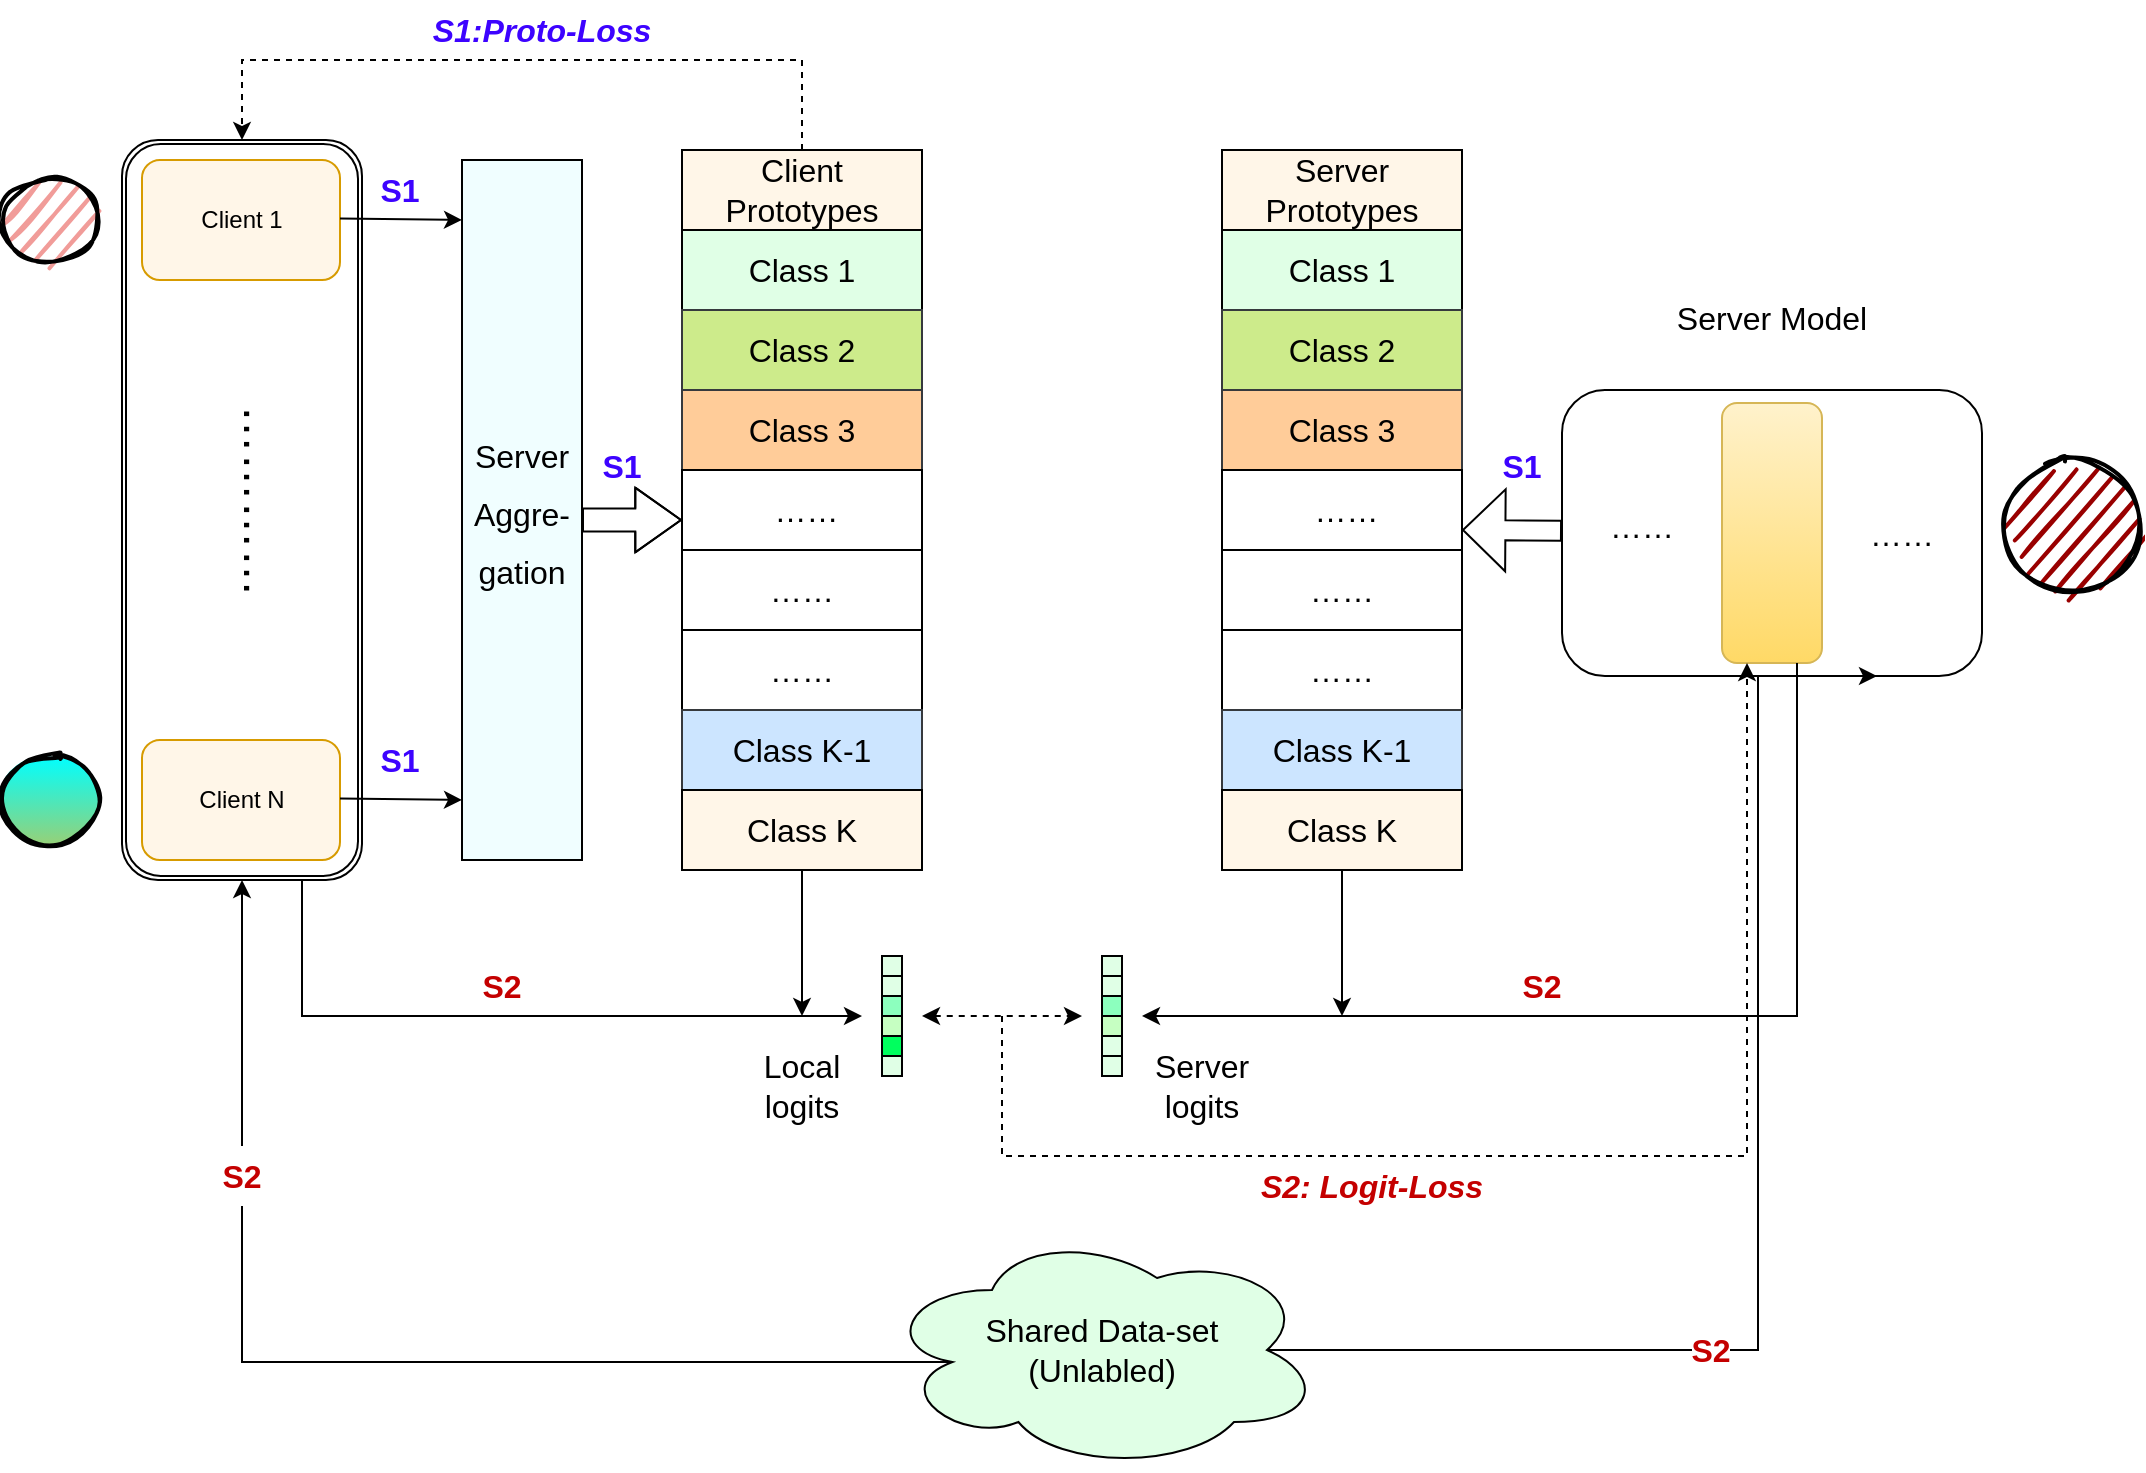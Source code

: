 <mxfile version="18.1.2" type="github"><diagram id="FthiqLE9ZK1Kx-LcXXlY" name="Page-1"><mxGraphModel dx="1420" dy="840" grid="1" gridSize="10" guides="1" tooltips="1" connect="1" arrows="1" fold="1" page="1" pageScale="1" pageWidth="1169" pageHeight="1654" math="0" shadow="0"><root><mxCell id="0"/><mxCell id="1" parent="0"/><mxCell id="91Z8wUPwySo1Unr-oXg9-57" value="" style="shape=ext;double=1;rounded=1;whiteSpace=wrap;html=1;fontSize=16;" parent="1" vertex="1"><mxGeometry x="130" y="222" width="120" height="370" as="geometry"/></mxCell><mxCell id="91Z8wUPwySo1Unr-oXg9-7" value="" style="rounded=1;whiteSpace=wrap;html=1;rotation=0;fillColor=#FFF6E8;strokeColor=#d79b00;" parent="1" vertex="1"><mxGeometry x="140" y="232" width="99" height="60" as="geometry"/></mxCell><mxCell id="91Z8wUPwySo1Unr-oXg9-10" value="…………" style="text;html=1;strokeColor=none;fillColor=none;align=center;verticalAlign=middle;whiteSpace=wrap;rounded=0;rotation=90;fontSize=24;" parent="1" vertex="1"><mxGeometry x="117.5" y="387" width="163" height="30" as="geometry"/></mxCell><mxCell id="91Z8wUPwySo1Unr-oXg9-11" value="" style="rounded=1;whiteSpace=wrap;html=1;fillColor=#FFF6E8;strokeColor=#d79b00;" parent="1" vertex="1"><mxGeometry x="140" y="522" width="99" height="60" as="geometry"/></mxCell><mxCell id="91Z8wUPwySo1Unr-oXg9-21" value="Client 1" style="text;html=1;strokeColor=none;fillColor=none;align=center;verticalAlign=middle;whiteSpace=wrap;rounded=0;" parent="1" vertex="1"><mxGeometry x="159.5" y="247" width="60" height="30" as="geometry"/></mxCell><mxCell id="91Z8wUPwySo1Unr-oXg9-23" value="Client N" style="text;html=1;strokeColor=none;fillColor=none;align=center;verticalAlign=middle;whiteSpace=wrap;rounded=0;" parent="1" vertex="1"><mxGeometry x="159.5" y="537" width="60" height="30" as="geometry"/></mxCell><mxCell id="91Z8wUPwySo1Unr-oXg9-25" value="" style="endArrow=classic;html=1;rounded=0;" parent="1" edge="1"><mxGeometry width="50" height="50" relative="1" as="geometry"><mxPoint x="239" y="261.29" as="sourcePoint"/><mxPoint x="300" y="262" as="targetPoint"/></mxGeometry></mxCell><mxCell id="91Z8wUPwySo1Unr-oXg9-27" value="" style="endArrow=classic;html=1;rounded=0;" parent="1" edge="1"><mxGeometry width="50" height="50" relative="1" as="geometry"><mxPoint x="239" y="551.29" as="sourcePoint"/><mxPoint x="300" y="552" as="targetPoint"/></mxGeometry></mxCell><mxCell id="91Z8wUPwySo1Unr-oXg9-29" value="" style="ellipse;whiteSpace=wrap;html=1;strokeWidth=2;fillWeight=2;hachureGap=8;fillColor=#F19C99;fillStyle=dots;sketch=1;" parent="1" vertex="1"><mxGeometry x="70" y="240.5" width="47.5" height="43" as="geometry"/></mxCell><mxCell id="91Z8wUPwySo1Unr-oXg9-30" value="" style="ellipse;whiteSpace=wrap;html=1;strokeWidth=2;fillWeight=2;hachureGap=8;fillColor=#00FFFF;fillStyle=dots;sketch=1;gradientColor=#97d077;strokeColor=#000000;" parent="1" vertex="1"><mxGeometry x="70" y="530.5" width="47.5" height="43" as="geometry"/></mxCell><mxCell id="91Z8wUPwySo1Unr-oXg9-31" value="&lt;font style=&quot;font-size: 16px;&quot;&gt;Server&lt;br&gt;Aggre-gation&lt;/font&gt;" style="rounded=0;whiteSpace=wrap;html=1;fontSize=24;strokeColor=#000000;fillColor=#F0FEFF;" parent="1" vertex="1"><mxGeometry x="300" y="232" width="60" height="350" as="geometry"/></mxCell><mxCell id="91Z8wUPwySo1Unr-oXg9-33" value="" style="shape=flexArrow;endArrow=classic;html=1;rounded=0;fontSize=16;width=11.429;endSize=7.286;" parent="1" edge="1"><mxGeometry width="50" height="50" relative="1" as="geometry"><mxPoint x="360" y="412" as="sourcePoint"/><mxPoint x="410" y="412" as="targetPoint"/><Array as="points"><mxPoint x="380" y="412"/></Array></mxGeometry></mxCell><mxCell id="91Z8wUPwySo1Unr-oXg9-42" value="Client Prototypes" style="rounded=0;whiteSpace=wrap;html=1;fontSize=16;strokeColor=#000000;fillColor=#FFF6E8;" parent="1" vertex="1"><mxGeometry x="410" y="227" width="120" height="40" as="geometry"/></mxCell><mxCell id="91Z8wUPwySo1Unr-oXg9-45" value="Global Prototypes" style="rounded=0;whiteSpace=wrap;html=1;fontSize=16;strokeColor=#000000;fillColor=#FFF6E8;" parent="1" vertex="1"><mxGeometry x="410" y="267" width="120" height="40" as="geometry"/></mxCell><mxCell id="91Z8wUPwySo1Unr-oXg9-46" value="Class 1" style="rounded=0;whiteSpace=wrap;html=1;fontSize=16;strokeColor=#000000;fillColor=#E0FFE6;" parent="1" vertex="1"><mxGeometry x="410" y="267" width="120" height="40" as="geometry"/></mxCell><mxCell id="91Z8wUPwySo1Unr-oXg9-47" value="Class 2" style="rounded=0;whiteSpace=wrap;html=1;fontSize=16;strokeColor=#36393d;fillColor=#cdeb8b;" parent="1" vertex="1"><mxGeometry x="410" y="307" width="120" height="40" as="geometry"/></mxCell><mxCell id="91Z8wUPwySo1Unr-oXg9-48" value="Class 3" style="rounded=0;whiteSpace=wrap;html=1;fontSize=16;strokeColor=#36393d;fillColor=#ffcc99;" parent="1" vertex="1"><mxGeometry x="410" y="347" width="120" height="40" as="geometry"/></mxCell><mxCell id="91Z8wUPwySo1Unr-oXg9-49" value="&amp;nbsp;……" style="rounded=0;whiteSpace=wrap;html=1;fontSize=16;" parent="1" vertex="1"><mxGeometry x="410" y="387" width="120" height="40" as="geometry"/></mxCell><mxCell id="91Z8wUPwySo1Unr-oXg9-50" value="……" style="rounded=0;whiteSpace=wrap;html=1;fontSize=16;" parent="1" vertex="1"><mxGeometry x="410" y="427" width="120" height="40" as="geometry"/></mxCell><mxCell id="91Z8wUPwySo1Unr-oXg9-51" value="……" style="rounded=0;whiteSpace=wrap;html=1;fontSize=16;" parent="1" vertex="1"><mxGeometry x="410" y="467" width="120" height="40" as="geometry"/></mxCell><mxCell id="91Z8wUPwySo1Unr-oXg9-52" value="Class K-1" style="rounded=0;whiteSpace=wrap;html=1;fontSize=16;strokeColor=#36393d;fillColor=#cce5ff;" parent="1" vertex="1"><mxGeometry x="410" y="507" width="120" height="40" as="geometry"/></mxCell><mxCell id="91Z8wUPwySo1Unr-oXg9-53" value="Class K" style="rounded=0;whiteSpace=wrap;html=1;fontSize=16;strokeColor=#000000;fillColor=#FFF6E8;" parent="1" vertex="1"><mxGeometry x="410" y="547" width="120" height="40" as="geometry"/></mxCell><mxCell id="91Z8wUPwySo1Unr-oXg9-54" value="Shared Data-set&lt;br&gt;(Unlabled)" style="ellipse;shape=cloud;whiteSpace=wrap;html=1;fontSize=16;strokeColor=#000000;fillColor=#E0FFE6;" parent="1" vertex="1"><mxGeometry x="510" y="767" width="220" height="120" as="geometry"/></mxCell><mxCell id="91Z8wUPwySo1Unr-oXg9-56" value="" style="edgeStyle=elbowEdgeStyle;elbow=vertical;endArrow=classic;html=1;rounded=0;fontSize=16;entryX=0.5;entryY=1;entryDx=0;entryDy=0;startArrow=none;" parent="1" source="91Z8wUPwySo1Unr-oXg9-221" target="91Z8wUPwySo1Unr-oXg9-57" edge="1"><mxGeometry width="50" height="50" relative="1" as="geometry"><mxPoint x="380" y="772" as="sourcePoint"/><mxPoint x="190" y="612" as="targetPoint"/><Array as="points"/></mxGeometry></mxCell><mxCell id="91Z8wUPwySo1Unr-oXg9-58" value="" style="edgeStyle=segmentEdgeStyle;endArrow=classic;html=1;rounded=0;fontSize=16;entryX=0.5;entryY=0;entryDx=0;entryDy=0;exitX=0.5;exitY=0;exitDx=0;exitDy=0;dashed=1;" parent="1" source="91Z8wUPwySo1Unr-oXg9-42" target="91Z8wUPwySo1Unr-oXg9-57" edge="1"><mxGeometry width="50" height="50" relative="1" as="geometry"><mxPoint x="440" y="222" as="sourcePoint"/><mxPoint x="490" y="172" as="targetPoint"/><Array as="points"><mxPoint x="470" y="182"/><mxPoint x="190" y="182"/></Array></mxGeometry></mxCell><mxCell id="91Z8wUPwySo1Unr-oXg9-59" value="&lt;i&gt;&lt;font color=&quot;#3d03ff&quot;&gt;&lt;b&gt;S1:Proto-Loss&lt;/b&gt;&lt;/font&gt;&lt;/i&gt;" style="text;html=1;strokeColor=none;fillColor=none;align=center;verticalAlign=middle;whiteSpace=wrap;rounded=0;fontSize=16;" parent="1" vertex="1"><mxGeometry x="270" y="152" width="140" height="30" as="geometry"/></mxCell><mxCell id="91Z8wUPwySo1Unr-oXg9-216" value="&lt;b&gt;&lt;font color=&quot;#3d03ff&quot;&gt;S1&lt;/font&gt;&lt;/b&gt;" style="text;html=1;strokeColor=none;fillColor=none;align=center;verticalAlign=middle;whiteSpace=wrap;rounded=0;fontFamily=Helvetica;fontSize=16;" parent="1" vertex="1"><mxGeometry x="239" y="232" width="60" height="30" as="geometry"/></mxCell><mxCell id="91Z8wUPwySo1Unr-oXg9-218" value="&lt;b&gt;&lt;font color=&quot;#3d03ff&quot;&gt;S1&lt;/font&gt;&lt;/b&gt;" style="text;html=1;strokeColor=none;fillColor=none;align=center;verticalAlign=middle;whiteSpace=wrap;rounded=0;fontFamily=Helvetica;fontSize=16;" parent="1" vertex="1"><mxGeometry x="239" y="517" width="60" height="30" as="geometry"/></mxCell><mxCell id="91Z8wUPwySo1Unr-oXg9-221" value="&lt;font color=&quot;#c40000&quot; style=&quot;line-height: 4; font-size: 16px;&quot;&gt;&lt;b style=&quot;&quot;&gt;S2&lt;/b&gt;&lt;/font&gt;" style="text;html=1;strokeColor=none;fillColor=none;align=center;verticalAlign=middle;whiteSpace=wrap;rounded=0;fontFamily=Helvetica;fontSize=16;" parent="1" vertex="1"><mxGeometry x="160" y="725" width="60" height="30" as="geometry"/></mxCell><mxCell id="91Z8wUPwySo1Unr-oXg9-222" value="" style="edgeStyle=elbowEdgeStyle;elbow=vertical;endArrow=none;html=1;rounded=0;fontSize=16;entryX=0.5;entryY=1;entryDx=0;entryDy=0;exitX=0.16;exitY=0.55;exitDx=0;exitDy=0;exitPerimeter=0;" parent="1" source="91Z8wUPwySo1Unr-oXg9-54" target="91Z8wUPwySo1Unr-oXg9-221" edge="1"><mxGeometry width="50" height="50" relative="1" as="geometry"><mxPoint x="380" y="772" as="sourcePoint"/><mxPoint x="190" y="592" as="targetPoint"/><Array as="points"><mxPoint x="360" y="833"/></Array></mxGeometry></mxCell><mxCell id="91Z8wUPwySo1Unr-oXg9-225" value="" style="rounded=1;whiteSpace=wrap;html=1;fontFamily=Helvetica;fontSize=16;" parent="1" vertex="1"><mxGeometry x="850" y="347" width="210" height="143" as="geometry"/></mxCell><mxCell id="91Z8wUPwySo1Unr-oXg9-226" value="Server Model" style="text;html=1;strokeColor=none;fillColor=none;align=center;verticalAlign=middle;whiteSpace=wrap;rounded=0;fontFamily=Helvetica;fontSize=16;" parent="1" vertex="1"><mxGeometry x="895" y="283.5" width="120" height="54" as="geometry"/></mxCell><mxCell id="91Z8wUPwySo1Unr-oXg9-227" value="" style="rounded=1;whiteSpace=wrap;html=1;fontFamily=Helvetica;fontSize=16;strokeColor=#d6b656;fillColor=#fff2cc;gradientColor=#ffd966;" parent="1" vertex="1"><mxGeometry x="930" y="353.5" width="50" height="130" as="geometry"/></mxCell><mxCell id="91Z8wUPwySo1Unr-oXg9-228" value="" style="edgeStyle=segmentEdgeStyle;endArrow=classic;html=1;rounded=0;fontFamily=Helvetica;fontSize=16;exitX=0.875;exitY=0.5;exitDx=0;exitDy=0;exitPerimeter=0;fontColor=#C40000;entryX=0.75;entryY=1;entryDx=0;entryDy=0;" parent="1" source="91Z8wUPwySo1Unr-oXg9-54" target="91Z8wUPwySo1Unr-oXg9-225" edge="1"><mxGeometry width="50" height="50" relative="1" as="geometry"><mxPoint x="600" y="480" as="sourcePoint"/><mxPoint x="980" y="450" as="targetPoint"/><Array as="points"><mxPoint x="948" y="827"/></Array></mxGeometry></mxCell><mxCell id="91Z8wUPwySo1Unr-oXg9-243" value="&lt;font color=&quot;#c40000&quot;&gt;S2&lt;/font&gt;" style="edgeLabel;html=1;align=center;verticalAlign=middle;resizable=0;points=[];fontSize=16;fontFamily=Helvetica;fontStyle=1" parent="91Z8wUPwySo1Unr-oXg9-228" vertex="1" connectable="0"><mxGeometry x="-0.339" y="5" relative="1" as="geometry"><mxPoint x="9" y="5" as="offset"/></mxGeometry></mxCell><mxCell id="91Z8wUPwySo1Unr-oXg9-229" value="……" style="text;html=1;strokeColor=none;fillColor=none;align=center;verticalAlign=middle;whiteSpace=wrap;rounded=0;fontFamily=Helvetica;fontSize=16;" parent="1" vertex="1"><mxGeometry x="860" y="400" width="60" height="30" as="geometry"/></mxCell><mxCell id="91Z8wUPwySo1Unr-oXg9-230" value="……" style="text;html=1;strokeColor=none;fillColor=none;align=center;verticalAlign=middle;whiteSpace=wrap;rounded=0;fontFamily=Helvetica;fontSize=16;" parent="1" vertex="1"><mxGeometry x="990" y="403.5" width="60" height="30" as="geometry"/></mxCell><mxCell id="91Z8wUPwySo1Unr-oXg9-249" value="" style="ellipse;whiteSpace=wrap;html=1;strokeWidth=2;fillWeight=2;hachureGap=8;fillColor=#990000;fillStyle=dots;sketch=1;fontFamily=Helvetica;fontSize=16;fontColor=#C40000;" parent="1" vertex="1"><mxGeometry x="1070" y="383" width="70" height="64" as="geometry"/></mxCell><mxCell id="91Z8wUPwySo1Unr-oXg9-253" value="" style="shape=flexArrow;endArrow=classic;html=1;rounded=0;fontFamily=Helvetica;fontSize=16;fontColor=#C40000;endWidth=30;endSize=6.733;" parent="1" edge="1"><mxGeometry width="50" height="50" relative="1" as="geometry"><mxPoint x="850" y="417.33" as="sourcePoint"/><mxPoint x="800" y="417" as="targetPoint"/></mxGeometry></mxCell><mxCell id="91Z8wUPwySo1Unr-oXg9-254" value="Server Prototypes" style="rounded=0;whiteSpace=wrap;html=1;fontSize=16;strokeColor=#000000;fillColor=#FFF6E8;" parent="1" vertex="1"><mxGeometry x="680" y="227" width="120" height="40" as="geometry"/></mxCell><mxCell id="91Z8wUPwySo1Unr-oXg9-255" value="Global Prototypes" style="rounded=0;whiteSpace=wrap;html=1;fontSize=16;strokeColor=#000000;fillColor=#FFF6E8;" parent="1" vertex="1"><mxGeometry x="680" y="267" width="120" height="40" as="geometry"/></mxCell><mxCell id="91Z8wUPwySo1Unr-oXg9-256" value="Class 1" style="rounded=0;whiteSpace=wrap;html=1;fontSize=16;strokeColor=#000000;fillColor=#E0FFE6;" parent="1" vertex="1"><mxGeometry x="680" y="267" width="120" height="40" as="geometry"/></mxCell><mxCell id="91Z8wUPwySo1Unr-oXg9-257" value="Class 2" style="rounded=0;whiteSpace=wrap;html=1;fontSize=16;strokeColor=#36393d;fillColor=#cdeb8b;" parent="1" vertex="1"><mxGeometry x="680" y="307" width="120" height="40" as="geometry"/></mxCell><mxCell id="91Z8wUPwySo1Unr-oXg9-258" value="Class 3" style="rounded=0;whiteSpace=wrap;html=1;fontSize=16;strokeColor=#36393d;fillColor=#ffcc99;" parent="1" vertex="1"><mxGeometry x="680" y="347" width="120" height="40" as="geometry"/></mxCell><mxCell id="91Z8wUPwySo1Unr-oXg9-259" value="&amp;nbsp;……" style="rounded=0;whiteSpace=wrap;html=1;fontSize=16;" parent="1" vertex="1"><mxGeometry x="680" y="387" width="120" height="40" as="geometry"/></mxCell><mxCell id="91Z8wUPwySo1Unr-oXg9-260" value="……" style="rounded=0;whiteSpace=wrap;html=1;fontSize=16;" parent="1" vertex="1"><mxGeometry x="680" y="427" width="120" height="40" as="geometry"/></mxCell><mxCell id="91Z8wUPwySo1Unr-oXg9-261" value="……" style="rounded=0;whiteSpace=wrap;html=1;fontSize=16;" parent="1" vertex="1"><mxGeometry x="680" y="467" width="120" height="40" as="geometry"/></mxCell><mxCell id="91Z8wUPwySo1Unr-oXg9-262" value="Class K-1" style="rounded=0;whiteSpace=wrap;html=1;fontSize=16;strokeColor=#36393d;fillColor=#cce5ff;" parent="1" vertex="1"><mxGeometry x="680" y="507" width="120" height="40" as="geometry"/></mxCell><mxCell id="91Z8wUPwySo1Unr-oXg9-263" value="Class K" style="rounded=0;whiteSpace=wrap;html=1;fontSize=16;strokeColor=#000000;fillColor=#FFF6E8;" parent="1" vertex="1"><mxGeometry x="680" y="547" width="120" height="40" as="geometry"/></mxCell><mxCell id="91Z8wUPwySo1Unr-oXg9-276" value="&lt;b&gt;&lt;font color=&quot;#3d03ff&quot;&gt;S1&lt;/font&gt;&lt;/b&gt;" style="text;html=1;strokeColor=none;fillColor=none;align=center;verticalAlign=middle;whiteSpace=wrap;rounded=0;fontFamily=Helvetica;fontSize=16;" parent="1" vertex="1"><mxGeometry x="350" y="370" width="60" height="30" as="geometry"/></mxCell><mxCell id="91Z8wUPwySo1Unr-oXg9-277" value="&lt;b&gt;&lt;font color=&quot;#3d03ff&quot;&gt;S1&lt;/font&gt;&lt;/b&gt;" style="text;html=1;strokeColor=none;fillColor=none;align=center;verticalAlign=middle;whiteSpace=wrap;rounded=0;fontFamily=Helvetica;fontSize=16;" parent="1" vertex="1"><mxGeometry x="800" y="370" width="60" height="30" as="geometry"/></mxCell><mxCell id="91Z8wUPwySo1Unr-oXg9-278" value="" style="edgeStyle=elbowEdgeStyle;elbow=horizontal;endArrow=classic;html=1;rounded=0;fontFamily=Helvetica;fontSize=16;fontColor=#C40000;exitX=0.75;exitY=1;exitDx=0;exitDy=0;" parent="1" source="91Z8wUPwySo1Unr-oXg9-57" edge="1"><mxGeometry width="50" height="50" relative="1" as="geometry"><mxPoint x="220" y="640" as="sourcePoint"/><mxPoint x="500" y="660" as="targetPoint"/><Array as="points"><mxPoint x="220" y="620"/></Array></mxGeometry></mxCell><mxCell id="91Z8wUPwySo1Unr-oXg9-279" value="" style="edgeStyle=segmentEdgeStyle;endArrow=classic;html=1;rounded=0;fontFamily=Helvetica;fontSize=16;fontColor=#C40000;exitX=0.5;exitY=1;exitDx=0;exitDy=0;" parent="1" source="91Z8wUPwySo1Unr-oXg9-53" edge="1"><mxGeometry width="50" height="50" relative="1" as="geometry"><mxPoint x="470" y="600" as="sourcePoint"/><mxPoint x="470" y="660" as="targetPoint"/><Array as="points"/></mxGeometry></mxCell><mxCell id="91Z8wUPwySo1Unr-oXg9-280" value="&lt;font color=&quot;#c40000&quot; style=&quot;line-height: 4; font-size: 16px;&quot;&gt;&lt;b style=&quot;&quot;&gt;S2&lt;/b&gt;&lt;/font&gt;" style="text;html=1;strokeColor=none;fillColor=none;align=center;verticalAlign=middle;whiteSpace=wrap;rounded=0;fontFamily=Helvetica;fontSize=16;" parent="1" vertex="1"><mxGeometry x="810" y="630" width="60" height="30" as="geometry"/></mxCell><mxCell id="91Z8wUPwySo1Unr-oXg9-282" value="" style="edgeStyle=elbowEdgeStyle;elbow=vertical;endArrow=classic;html=1;rounded=0;fontFamily=Helvetica;fontSize=16;fontColor=#C40000;exitX=0.75;exitY=1;exitDx=0;exitDy=0;" parent="1" source="91Z8wUPwySo1Unr-oXg9-227" edge="1"><mxGeometry width="50" height="50" relative="1" as="geometry"><mxPoint x="910" y="480" as="sourcePoint"/><mxPoint x="640" y="660" as="targetPoint"/><Array as="points"><mxPoint x="910" y="660"/></Array></mxGeometry></mxCell><mxCell id="91Z8wUPwySo1Unr-oXg9-283" value="" style="edgeStyle=segmentEdgeStyle;endArrow=classic;html=1;rounded=0;fontFamily=Helvetica;fontSize=16;fontColor=#C40000;exitX=0.5;exitY=1;exitDx=0;exitDy=0;" parent="1" source="91Z8wUPwySo1Unr-oXg9-263" edge="1"><mxGeometry width="50" height="50" relative="1" as="geometry"><mxPoint x="660" y="640" as="sourcePoint"/><mxPoint x="740" y="660" as="targetPoint"/><Array as="points"><mxPoint x="740" y="660"/></Array></mxGeometry></mxCell><mxCell id="91Z8wUPwySo1Unr-oXg9-323" value="" style="rounded=0;whiteSpace=wrap;html=1;fontFamily=Helvetica;fontSize=16;fontColor=#C40000;strokeColor=#000000;fillColor=#E0FFE6;" parent="1" vertex="1"><mxGeometry x="510" y="630" width="10" height="10" as="geometry"/></mxCell><mxCell id="91Z8wUPwySo1Unr-oXg9-324" value="" style="rounded=0;whiteSpace=wrap;html=1;fontFamily=Helvetica;fontSize=16;fontColor=#C40000;strokeColor=#000000;fillColor=#E0FFE6;" parent="1" vertex="1"><mxGeometry x="510" y="640" width="10" height="10" as="geometry"/></mxCell><mxCell id="91Z8wUPwySo1Unr-oXg9-325" value="" style="rounded=0;whiteSpace=wrap;html=1;fontFamily=Helvetica;fontSize=16;fontColor=#C40000;strokeColor=#000000;fillColor=#8CFFBE;" parent="1" vertex="1"><mxGeometry x="510" y="650" width="10" height="10" as="geometry"/></mxCell><mxCell id="91Z8wUPwySo1Unr-oXg9-326" value="" style="rounded=0;whiteSpace=wrap;html=1;fontFamily=Helvetica;fontSize=16;fontColor=#C40000;strokeColor=#000000;fillColor=#C6FFC2;" parent="1" vertex="1"><mxGeometry x="510" y="660" width="10" height="10" as="geometry"/></mxCell><mxCell id="91Z8wUPwySo1Unr-oXg9-327" value="" style="rounded=0;whiteSpace=wrap;html=1;fontFamily=Helvetica;fontSize=16;fontColor=#C40000;strokeColor=#000000;fillColor=#E0FFE6;" parent="1" vertex="1"><mxGeometry x="510" y="680" width="10" height="10" as="geometry"/></mxCell><mxCell id="91Z8wUPwySo1Unr-oXg9-328" value="" style="rounded=0;whiteSpace=wrap;html=1;fontFamily=Helvetica;fontSize=16;fontColor=#C40000;strokeColor=#000000;fillColor=#00FF5E;" parent="1" vertex="1"><mxGeometry x="510" y="670" width="10" height="10" as="geometry"/></mxCell><mxCell id="91Z8wUPwySo1Unr-oXg9-329" value="" style="rounded=0;whiteSpace=wrap;html=1;fontFamily=Helvetica;fontSize=16;fontColor=#C40000;strokeColor=#000000;fillColor=#E0FFE6;" parent="1" vertex="1"><mxGeometry x="620" y="630" width="10" height="10" as="geometry"/></mxCell><mxCell id="91Z8wUPwySo1Unr-oXg9-330" value="" style="rounded=0;whiteSpace=wrap;html=1;fontFamily=Helvetica;fontSize=16;fontColor=#C40000;strokeColor=#000000;fillColor=#E0FFE6;" parent="1" vertex="1"><mxGeometry x="620" y="640" width="10" height="10" as="geometry"/></mxCell><mxCell id="91Z8wUPwySo1Unr-oXg9-331" value="" style="rounded=0;whiteSpace=wrap;html=1;fontFamily=Helvetica;fontSize=16;fontColor=#C40000;strokeColor=#000000;fillColor=#8CFFBE;" parent="1" vertex="1"><mxGeometry x="620" y="650" width="10" height="10" as="geometry"/></mxCell><mxCell id="91Z8wUPwySo1Unr-oXg9-332" value="" style="rounded=0;whiteSpace=wrap;html=1;fontFamily=Helvetica;fontSize=16;fontColor=#C40000;strokeColor=#000000;fillColor=#C6FFC2;" parent="1" vertex="1"><mxGeometry x="620" y="660" width="10" height="10" as="geometry"/></mxCell><mxCell id="91Z8wUPwySo1Unr-oXg9-333" value="" style="rounded=0;whiteSpace=wrap;html=1;fontFamily=Helvetica;fontSize=16;fontColor=#C40000;strokeColor=#000000;fillColor=#E0FFE6;" parent="1" vertex="1"><mxGeometry x="620" y="680" width="10" height="10" as="geometry"/></mxCell><mxCell id="91Z8wUPwySo1Unr-oXg9-334" value="" style="rounded=0;whiteSpace=wrap;html=1;fontFamily=Helvetica;fontSize=16;fontColor=#C40000;strokeColor=#000000;fillColor=#E0FFE6;" parent="1" vertex="1"><mxGeometry x="620" y="670" width="10" height="10" as="geometry"/></mxCell><mxCell id="91Z8wUPwySo1Unr-oXg9-335" value="&lt;font color=&quot;#000000&quot;&gt;Local logits&lt;/font&gt;" style="text;html=1;strokeColor=none;fillColor=none;align=center;verticalAlign=middle;whiteSpace=wrap;rounded=0;fontFamily=Helvetica;fontSize=16;fontColor=#C40000;" parent="1" vertex="1"><mxGeometry x="440" y="680" width="60" height="30" as="geometry"/></mxCell><mxCell id="91Z8wUPwySo1Unr-oXg9-336" value="&lt;font color=&quot;#000000&quot;&gt;Server logits&lt;/font&gt;" style="text;html=1;strokeColor=none;fillColor=none;align=center;verticalAlign=middle;whiteSpace=wrap;rounded=0;fontFamily=Helvetica;fontSize=16;fontColor=#C40000;" parent="1" vertex="1"><mxGeometry x="640" y="680" width="60" height="30" as="geometry"/></mxCell><mxCell id="91Z8wUPwySo1Unr-oXg9-338" value="&lt;font color=&quot;#c40000&quot; style=&quot;line-height: 4; font-size: 16px;&quot;&gt;&lt;b style=&quot;&quot;&gt;S2&lt;/b&gt;&lt;/font&gt;" style="text;html=1;strokeColor=none;fillColor=none;align=center;verticalAlign=middle;whiteSpace=wrap;rounded=0;fontFamily=Helvetica;fontSize=16;" parent="1" vertex="1"><mxGeometry x="290" y="630" width="60" height="30" as="geometry"/></mxCell><mxCell id="91Z8wUPwySo1Unr-oXg9-346" value="" style="endArrow=classic;startArrow=classic;html=1;rounded=0;dashed=1;fontFamily=Helvetica;fontSize=16;fontColor=#000000;" parent="1" edge="1"><mxGeometry width="50" height="50" relative="1" as="geometry"><mxPoint x="530" y="660" as="sourcePoint"/><mxPoint x="610" y="660" as="targetPoint"/></mxGeometry></mxCell><mxCell id="91Z8wUPwySo1Unr-oXg9-347" value="" style="edgeStyle=elbowEdgeStyle;elbow=vertical;endArrow=classic;html=1;rounded=0;dashed=1;fontFamily=Helvetica;fontSize=16;fontColor=#3D03FF;entryX=0.25;entryY=1;entryDx=0;entryDy=0;" parent="1" target="91Z8wUPwySo1Unr-oXg9-227" edge="1"><mxGeometry width="50" height="50" relative="1" as="geometry"><mxPoint x="570" y="660" as="sourcePoint"/><mxPoint x="600" y="690" as="targetPoint"/><Array as="points"><mxPoint x="730" y="730"/></Array></mxGeometry></mxCell><mxCell id="91Z8wUPwySo1Unr-oXg9-348" value="&lt;i&gt;&lt;b style=&quot;&quot;&gt;&lt;font color=&quot;#c40000&quot;&gt;S2: Logit-Loss&lt;/font&gt;&lt;/b&gt;&lt;/i&gt;" style="text;html=1;strokeColor=none;fillColor=none;align=center;verticalAlign=middle;whiteSpace=wrap;rounded=0;fontSize=16;" parent="1" vertex="1"><mxGeometry x="690" y="730" width="130" height="30" as="geometry"/></mxCell></root></mxGraphModel></diagram></mxfile>